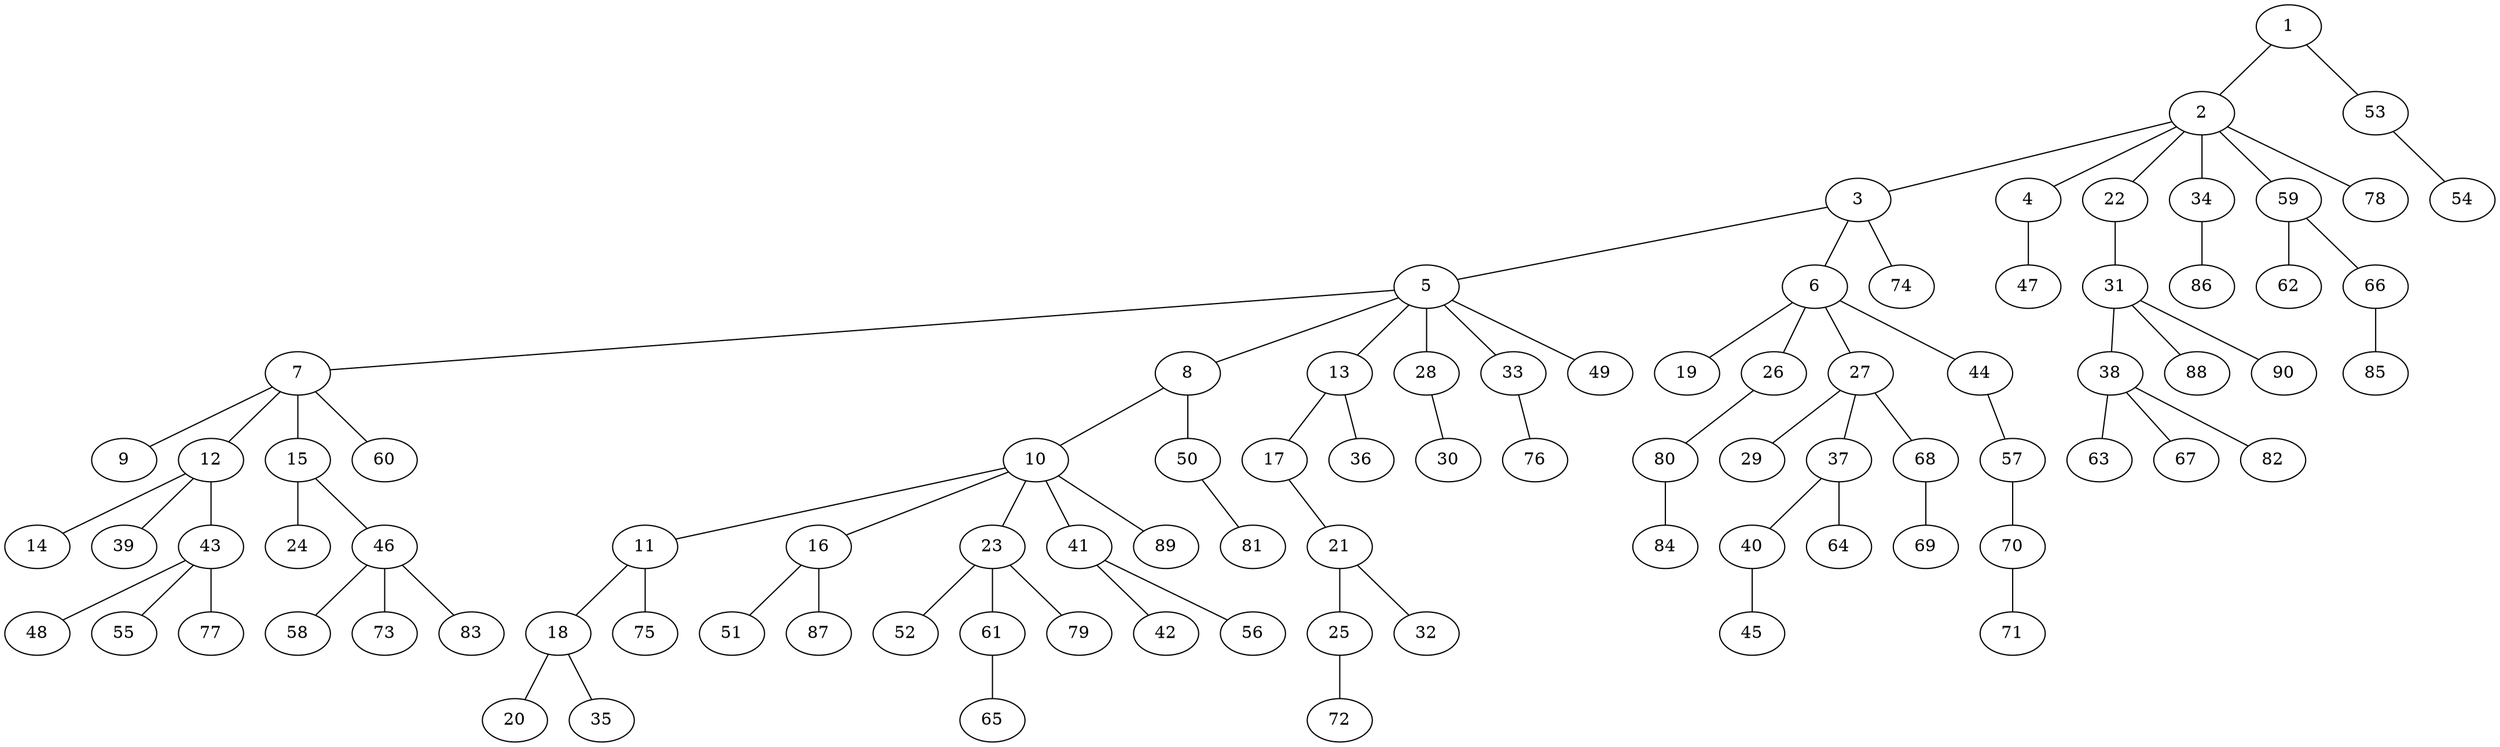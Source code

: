 graph graphname {1--2
1--53
2--3
2--4
2--22
2--34
2--59
2--78
3--5
3--6
3--74
4--47
5--7
5--8
5--13
5--28
5--33
5--49
6--19
6--26
6--27
6--44
7--9
7--12
7--15
7--60
8--10
8--50
10--11
10--16
10--23
10--41
10--89
11--18
11--75
12--14
12--39
12--43
13--17
13--36
15--24
15--46
16--51
16--87
17--21
18--20
18--35
21--25
21--32
22--31
23--52
23--61
23--79
25--72
26--80
27--29
27--37
27--68
28--30
31--38
31--88
31--90
33--76
34--86
37--40
37--64
38--63
38--67
38--82
40--45
41--42
41--56
43--48
43--55
43--77
44--57
46--58
46--73
46--83
50--81
53--54
57--70
59--62
59--66
61--65
66--85
68--69
70--71
80--84
}